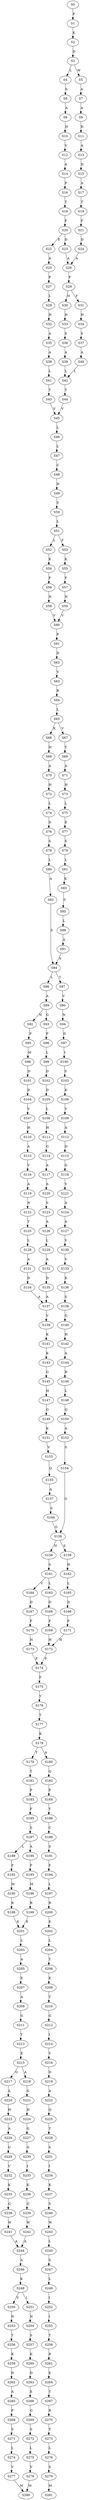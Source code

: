 strict digraph  {
	S0 -> S1 [ label = F ];
	S1 -> S2 [ label = K ];
	S2 -> S3 [ label = D ];
	S3 -> S4 [ label = L ];
	S3 -> S5 [ label = W ];
	S4 -> S6 [ label = S ];
	S5 -> S7 [ label = A ];
	S6 -> S8 [ label = A ];
	S7 -> S9 [ label = A ];
	S8 -> S10 [ label = H ];
	S9 -> S11 [ label = H ];
	S10 -> S12 [ label = V ];
	S11 -> S13 [ label = A ];
	S12 -> S14 [ label = A ];
	S13 -> S15 [ label = D ];
	S14 -> S16 [ label = P ];
	S15 -> S17 [ label = A ];
	S16 -> S18 [ label = T ];
	S17 -> S19 [ label = T ];
	S18 -> S20 [ label = F ];
	S19 -> S21 [ label = F ];
	S20 -> S22 [ label = E ];
	S20 -> S23 [ label = D ];
	S21 -> S24 [ label = D ];
	S22 -> S25 [ label = A ];
	S23 -> S26 [ label = A ];
	S24 -> S26 [ label = A ];
	S25 -> S27 [ label = P ];
	S26 -> S28 [ label = P ];
	S27 -> S29 [ label = L ];
	S28 -> S30 [ label = H ];
	S28 -> S31 [ label = F ];
	S29 -> S32 [ label = H ];
	S30 -> S33 [ label = H ];
	S31 -> S34 [ label = H ];
	S32 -> S35 [ label = A ];
	S33 -> S36 [ label = S ];
	S34 -> S37 [ label = S ];
	S35 -> S38 [ label = A ];
	S36 -> S39 [ label = A ];
	S37 -> S40 [ label = A ];
	S38 -> S41 [ label = L ];
	S39 -> S42 [ label = L ];
	S40 -> S42 [ label = L ];
	S41 -> S43 [ label = T ];
	S42 -> S44 [ label = T ];
	S43 -> S45 [ label = V ];
	S44 -> S45 [ label = V ];
	S45 -> S46 [ label = L ];
	S46 -> S47 [ label = L ];
	S47 -> S48 [ label = C ];
	S48 -> S49 [ label = H ];
	S49 -> S50 [ label = S ];
	S50 -> S51 [ label = L ];
	S51 -> S52 [ label = L ];
	S51 -> S53 [ label = F ];
	S52 -> S54 [ label = K ];
	S53 -> S55 [ label = K ];
	S54 -> S56 [ label = F ];
	S55 -> S57 [ label = F ];
	S56 -> S58 [ label = N ];
	S57 -> S59 [ label = N ];
	S58 -> S60 [ label = V ];
	S59 -> S60 [ label = V ];
	S60 -> S61 [ label = P ];
	S61 -> S62 [ label = D ];
	S62 -> S63 [ label = V ];
	S63 -> S64 [ label = R ];
	S64 -> S65 [ label = L ];
	S65 -> S66 [ label = K ];
	S65 -> S67 [ label = V ];
	S66 -> S68 [ label = H ];
	S67 -> S69 [ label = Y ];
	S68 -> S70 [ label = A ];
	S69 -> S71 [ label = A ];
	S70 -> S72 [ label = H ];
	S71 -> S73 [ label = H ];
	S72 -> S74 [ label = L ];
	S73 -> S75 [ label = L ];
	S74 -> S76 [ label = D ];
	S75 -> S77 [ label = E ];
	S76 -> S78 [ label = S ];
	S77 -> S79 [ label = S ];
	S78 -> S80 [ label = L ];
	S79 -> S81 [ label = L ];
	S80 -> S82 [ label = A ];
	S81 -> S83 [ label = K ];
	S82 -> S84 [ label = S ];
	S83 -> S85 [ label = S ];
	S84 -> S86 [ label = L ];
	S84 -> S87 [ label = T ];
	S85 -> S88 [ label = L ];
	S86 -> S89 [ label = A ];
	S87 -> S90 [ label = V ];
	S88 -> S91 [ label = A ];
	S89 -> S92 [ label = N ];
	S89 -> S93 [ label = G ];
	S90 -> S94 [ label = N ];
	S91 -> S84 [ label = S ];
	S92 -> S95 [ label = P ];
	S93 -> S96 [ label = P ];
	S94 -> S97 [ label = D ];
	S95 -> S98 [ label = M ];
	S96 -> S99 [ label = L ];
	S97 -> S100 [ label = I ];
	S98 -> S101 [ label = D ];
	S99 -> S102 [ label = D ];
	S100 -> S103 [ label = S ];
	S101 -> S104 [ label = D ];
	S102 -> S105 [ label = D ];
	S103 -> S106 [ label = K ];
	S104 -> S107 [ label = V ];
	S105 -> S108 [ label = L ];
	S106 -> S109 [ label = V ];
	S107 -> S110 [ label = H ];
	S108 -> S111 [ label = H ];
	S109 -> S112 [ label = A ];
	S110 -> S113 [ label = A ];
	S111 -> S114 [ label = G ];
	S112 -> S115 [ label = D ];
	S113 -> S116 [ label = V ];
	S114 -> S117 [ label = A ];
	S115 -> S118 [ label = G ];
	S116 -> S119 [ label = A ];
	S117 -> S120 [ label = A ];
	S118 -> S121 [ label = V ];
	S119 -> S122 [ label = N ];
	S120 -> S123 [ label = S ];
	S121 -> S124 [ label = A ];
	S122 -> S125 [ label = T ];
	S123 -> S126 [ label = A ];
	S124 -> S127 [ label = A ];
	S125 -> S128 [ label = L ];
	S126 -> S129 [ label = L ];
	S127 -> S130 [ label = V ];
	S128 -> S131 [ label = A ];
	S129 -> S132 [ label = A ];
	S130 -> S133 [ label = V ];
	S131 -> S134 [ label = D ];
	S132 -> S135 [ label = D ];
	S133 -> S136 [ label = K ];
	S134 -> S137 [ label = A ];
	S135 -> S137 [ label = A ];
	S136 -> S138 [ label = S ];
	S137 -> S139 [ label = V ];
	S138 -> S140 [ label = G ];
	S139 -> S141 [ label = K ];
	S140 -> S142 [ label = H ];
	S141 -> S143 [ label = K ];
	S142 -> S144 [ label = A ];
	S143 -> S145 [ label = G ];
	S144 -> S146 [ label = R ];
	S145 -> S147 [ label = H ];
	S146 -> S148 [ label = L ];
	S147 -> S149 [ label = G ];
	S148 -> S150 [ label = Q ];
	S149 -> S151 [ label = K ];
	S150 -> S152 [ label = A ];
	S151 -> S153 [ label = V ];
	S152 -> S154 [ label = S ];
	S153 -> S155 [ label = Q ];
	S154 -> S156 [ label = G ];
	S155 -> S157 [ label = A ];
	S156 -> S158 [ label = H ];
	S156 -> S159 [ label = S ];
	S157 -> S160 [ label = S ];
	S158 -> S161 [ label = S ];
	S159 -> S162 [ label = H ];
	S160 -> S156 [ label = G ];
	S161 -> S163 [ label = L ];
	S161 -> S164 [ label = V ];
	S162 -> S165 [ label = L ];
	S163 -> S166 [ label = D ];
	S164 -> S167 [ label = D ];
	S165 -> S168 [ label = D ];
	S166 -> S169 [ label = F ];
	S167 -> S170 [ label = F ];
	S168 -> S171 [ label = F ];
	S169 -> S172 [ label = H ];
	S170 -> S173 [ label = H ];
	S171 -> S172 [ label = H ];
	S172 -> S174 [ label = P ];
	S173 -> S174 [ label = P ];
	S174 -> S175 [ label = F ];
	S175 -> S176 [ label = Y ];
	S176 -> S177 [ label = T ];
	S177 -> S178 [ label = K ];
	S178 -> S179 [ label = T ];
	S178 -> S180 [ label = A ];
	S179 -> S181 [ label = T ];
	S180 -> S182 [ label = Q ];
	S181 -> S183 [ label = P ];
	S182 -> S184 [ label = P ];
	S183 -> S185 [ label = F ];
	S184 -> S186 [ label = Y ];
	S185 -> S187 [ label = S ];
	S186 -> S188 [ label = C ];
	S187 -> S189 [ label = L ];
	S187 -> S190 [ label = A ];
	S188 -> S191 [ label = S ];
	S189 -> S192 [ label = F ];
	S190 -> S193 [ label = F ];
	S191 -> S194 [ label = F ];
	S192 -> S195 [ label = M ];
	S193 -> S196 [ label = M ];
	S194 -> S197 [ label = L ];
	S195 -> S198 [ label = R ];
	S196 -> S199 [ label = R ];
	S197 -> S200 [ label = R ];
	S198 -> S201 [ label = E ];
	S199 -> S201 [ label = E ];
	S200 -> S202 [ label = E ];
	S201 -> S203 [ label = L ];
	S202 -> S204 [ label = L ];
	S203 -> S205 [ label = A ];
	S204 -> S206 [ label = T ];
	S205 -> S207 [ label = E ];
	S206 -> S208 [ label = E ];
	S207 -> S209 [ label = A ];
	S208 -> S210 [ label = T ];
	S209 -> S211 [ label = G ];
	S210 -> S212 [ label = G ];
	S211 -> S213 [ label = Y ];
	S212 -> S214 [ label = I ];
	S213 -> S215 [ label = E ];
	S214 -> S216 [ label = V ];
	S215 -> S217 [ label = G ];
	S215 -> S218 [ label = A ];
	S216 -> S219 [ label = D ];
	S217 -> S220 [ label = A ];
	S218 -> S221 [ label = G ];
	S219 -> S222 [ label = A ];
	S220 -> S223 [ label = H ];
	S221 -> S224 [ label = H ];
	S222 -> S225 [ label = Q ];
	S223 -> S226 [ label = A ];
	S224 -> S227 [ label = G ];
	S225 -> S228 [ label = T ];
	S226 -> S229 [ label = G ];
	S227 -> S230 [ label = G ];
	S228 -> S231 [ label = S ];
	S229 -> S232 [ label = V ];
	S230 -> S233 [ label = I ];
	S231 -> S234 [ label = I ];
	S232 -> S235 [ label = K ];
	S233 -> S236 [ label = K ];
	S234 -> S237 [ label = K ];
	S235 -> S238 [ label = G ];
	S236 -> S239 [ label = G ];
	S237 -> S240 [ label = S ];
	S238 -> S241 [ label = W ];
	S239 -> S242 [ label = W ];
	S240 -> S243 [ label = W ];
	S241 -> S244 [ label = A ];
	S242 -> S244 [ label = A ];
	S243 -> S245 [ label = L ];
	S244 -> S246 [ label = A ];
	S245 -> S247 [ label = S ];
	S246 -> S248 [ label = K ];
	S247 -> S249 [ label = L ];
	S248 -> S250 [ label = V ];
	S248 -> S251 [ label = I ];
	S249 -> S252 [ label = I ];
	S250 -> S253 [ label = N ];
	S251 -> S254 [ label = N ];
	S252 -> S255 [ label = I ];
	S253 -> S256 [ label = T ];
	S254 -> S257 [ label = S ];
	S255 -> S258 [ label = T ];
	S256 -> S259 [ label = K ];
	S257 -> S260 [ label = K ];
	S258 -> S261 [ label = R ];
	S259 -> S262 [ label = D ];
	S260 -> S263 [ label = D ];
	S261 -> S264 [ label = E ];
	S262 -> S265 [ label = A ];
	S263 -> S266 [ label = E ];
	S264 -> S267 [ label = T ];
	S265 -> S268 [ label = P ];
	S266 -> S269 [ label = G ];
	S267 -> S270 [ label = R ];
	S268 -> S271 [ label = S ];
	S269 -> S272 [ label = S ];
	S270 -> S273 [ label = T ];
	S271 -> S274 [ label = L ];
	S272 -> S275 [ label = L ];
	S273 -> S276 [ label = L ];
	S274 -> S277 [ label = V ];
	S275 -> S278 [ label = V ];
	S276 -> S279 [ label = S ];
	S277 -> S280 [ label = M ];
	S278 -> S280 [ label = M ];
	S279 -> S281 [ label = M ];
}
